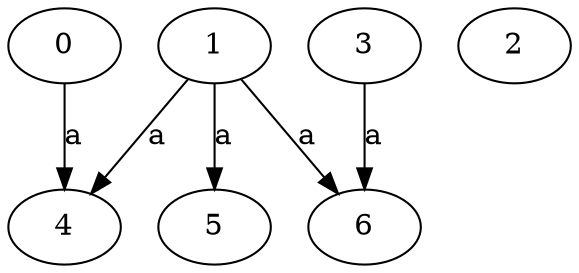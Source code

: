 strict digraph  {
0;
1;
4;
2;
5;
3;
6;
0 -> 4  [label=a];
1 -> 4  [label=a];
1 -> 5  [label=a];
1 -> 6  [label=a];
3 -> 6  [label=a];
}
